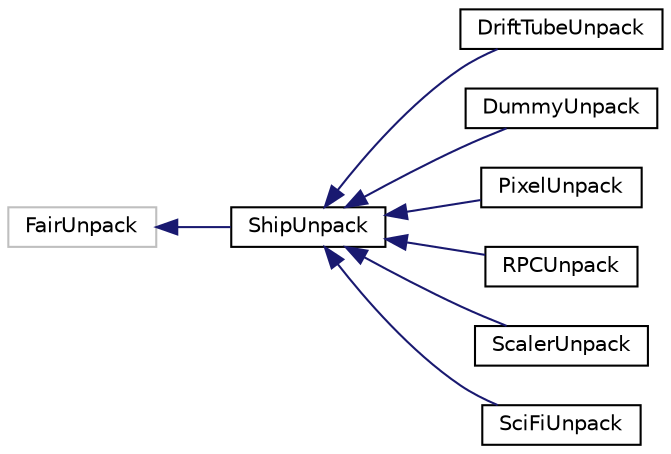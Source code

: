digraph "Graphical Class Hierarchy"
{
 // LATEX_PDF_SIZE
  edge [fontname="Helvetica",fontsize="10",labelfontname="Helvetica",labelfontsize="10"];
  node [fontname="Helvetica",fontsize="10",shape=record];
  rankdir="LR";
  Node190 [label="FairUnpack",height=0.2,width=0.4,color="grey75", fillcolor="white", style="filled",tooltip=" "];
  Node190 -> Node0 [dir="back",color="midnightblue",fontsize="10",style="solid",fontname="Helvetica"];
  Node0 [label="ShipUnpack",height=0.2,width=0.4,color="black", fillcolor="white", style="filled",URL="$classShipUnpack.html",tooltip=" "];
  Node0 -> Node1 [dir="back",color="midnightblue",fontsize="10",style="solid",fontname="Helvetica"];
  Node1 [label="DriftTubeUnpack",height=0.2,width=0.4,color="black", fillcolor="white", style="filled",URL="$classDriftTubeUnpack.html",tooltip=" "];
  Node0 -> Node2 [dir="back",color="midnightblue",fontsize="10",style="solid",fontname="Helvetica"];
  Node2 [label="DummyUnpack",height=0.2,width=0.4,color="black", fillcolor="white", style="filled",URL="$classDummyUnpack.html",tooltip=" "];
  Node0 -> Node3 [dir="back",color="midnightblue",fontsize="10",style="solid",fontname="Helvetica"];
  Node3 [label="PixelUnpack",height=0.2,width=0.4,color="black", fillcolor="white", style="filled",URL="$classPixelUnpack.html",tooltip=" "];
  Node0 -> Node4 [dir="back",color="midnightblue",fontsize="10",style="solid",fontname="Helvetica"];
  Node4 [label="RPCUnpack",height=0.2,width=0.4,color="black", fillcolor="white", style="filled",URL="$classRPCUnpack.html",tooltip=" "];
  Node0 -> Node5 [dir="back",color="midnightblue",fontsize="10",style="solid",fontname="Helvetica"];
  Node5 [label="ScalerUnpack",height=0.2,width=0.4,color="black", fillcolor="white", style="filled",URL="$classScalerUnpack.html",tooltip=" "];
  Node0 -> Node6 [dir="back",color="midnightblue",fontsize="10",style="solid",fontname="Helvetica"];
  Node6 [label="SciFiUnpack",height=0.2,width=0.4,color="black", fillcolor="white", style="filled",URL="$classSciFiUnpack.html",tooltip=" "];
}
